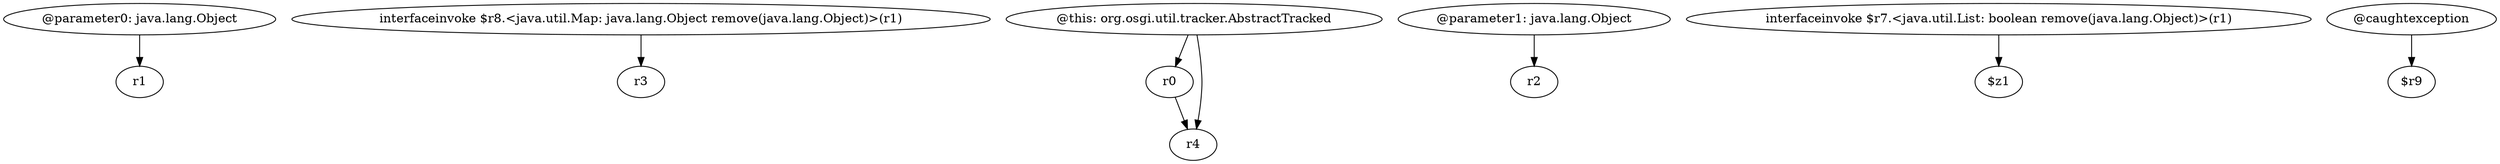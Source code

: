 digraph g {
0[label="@parameter0: java.lang.Object"]
1[label="r1"]
0->1[label=""]
2[label="interfaceinvoke $r8.<java.util.Map: java.lang.Object remove(java.lang.Object)>(r1)"]
3[label="r3"]
2->3[label=""]
4[label="@this: org.osgi.util.tracker.AbstractTracked"]
5[label="r0"]
4->5[label=""]
6[label="@parameter1: java.lang.Object"]
7[label="r2"]
6->7[label=""]
8[label="r4"]
4->8[label=""]
5->8[label=""]
9[label="interfaceinvoke $r7.<java.util.List: boolean remove(java.lang.Object)>(r1)"]
10[label="$z1"]
9->10[label=""]
11[label="@caughtexception"]
12[label="$r9"]
11->12[label=""]
}